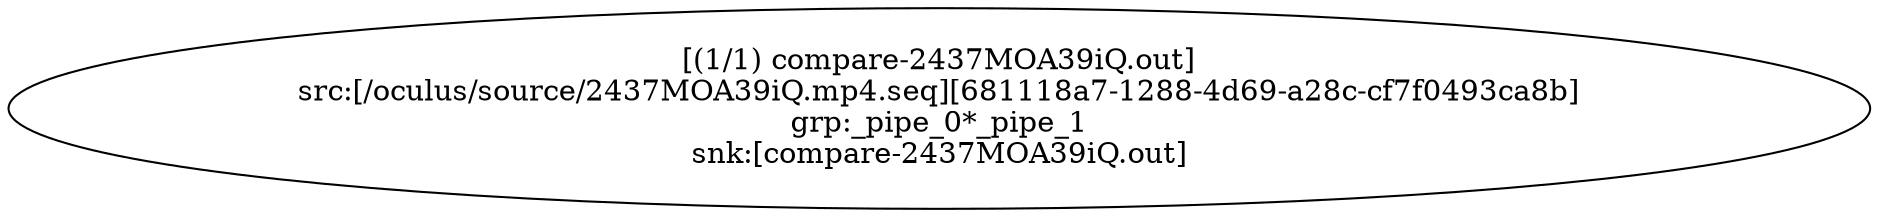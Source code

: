 digraph G {
  1 [label = "[(1/1) compare-2437MOA39iQ.out]\nsrc:[/oculus/source/2437MOA39iQ.mp4.seq][681118a7-1288-4d69-a28c-cf7f0493ca8b]\ngrp:_pipe_0*_pipe_1\nsnk:[compare-2437MOA39iQ.out]"];
}
